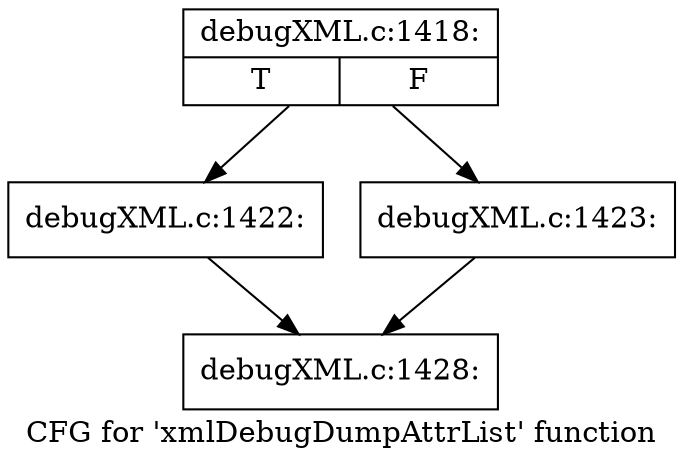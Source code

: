 digraph "CFG for 'xmlDebugDumpAttrList' function" {
	label="CFG for 'xmlDebugDumpAttrList' function";

	Node0x4941580 [shape=record,label="{debugXML.c:1418:|{<s0>T|<s1>F}}"];
	Node0x4941580 -> Node0x4942440;
	Node0x4941580 -> Node0x4942490;
	Node0x4942440 [shape=record,label="{debugXML.c:1422:}"];
	Node0x4942440 -> Node0x4941970;
	Node0x4942490 [shape=record,label="{debugXML.c:1423:}"];
	Node0x4942490 -> Node0x4941970;
	Node0x4941970 [shape=record,label="{debugXML.c:1428:}"];
}
